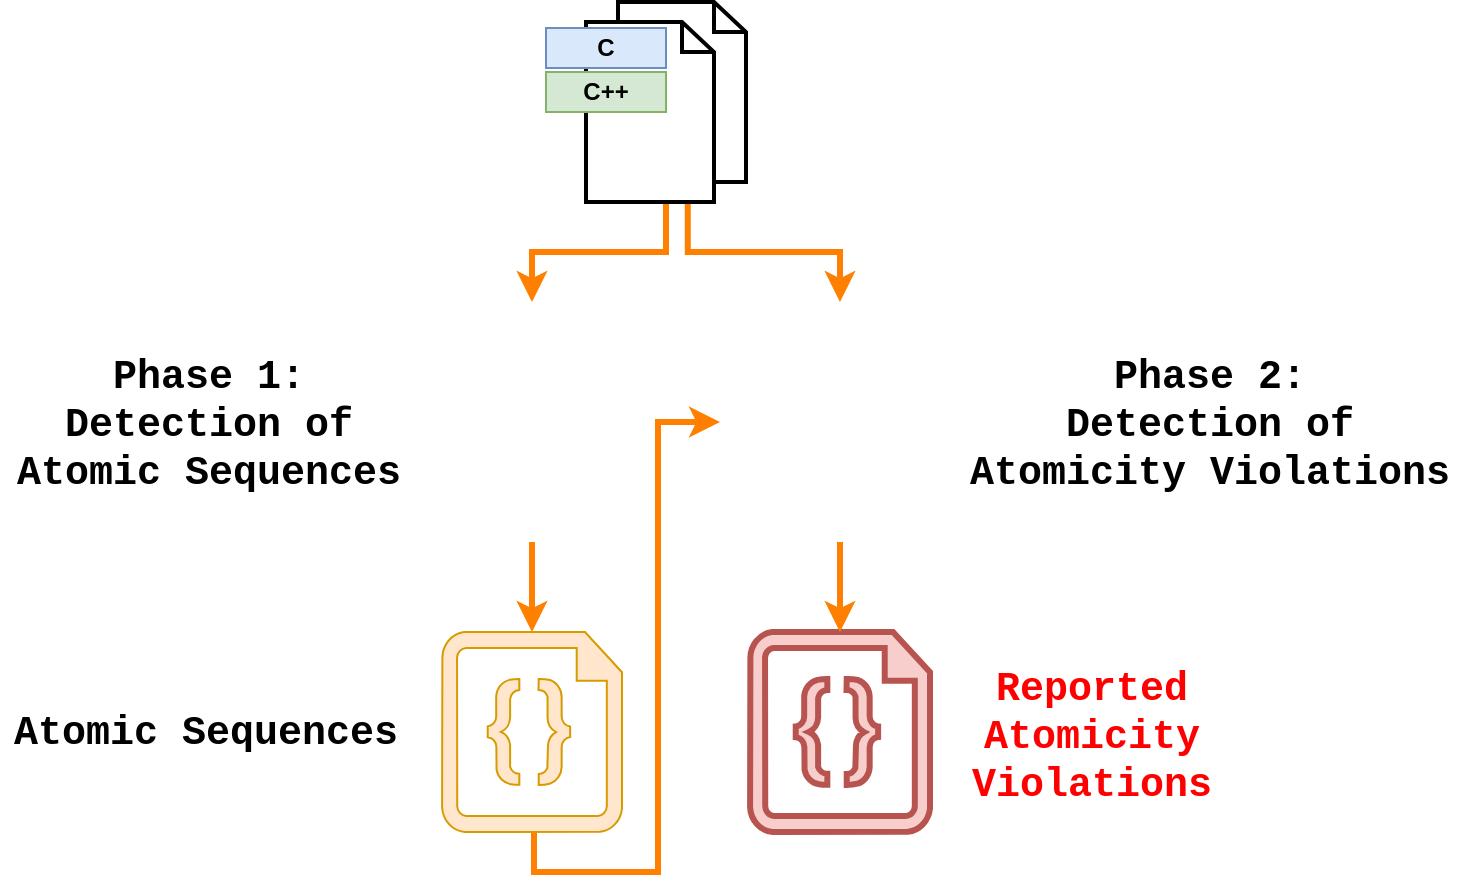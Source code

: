 <mxfile version="10.6.7" type="device"><diagram id="wk7u6ldWrJ3CNekJuvCV" name="Page-1"><mxGraphModel dx="1516" dy="890" grid="1" gridSize="10" guides="1" tooltips="1" connect="1" arrows="1" fold="1" page="1" pageScale="1" pageWidth="1169" pageHeight="827" math="0" shadow="0"><root><mxCell id="0"/><mxCell id="1" parent="0"/><mxCell id="4ySIvt9IZ8w0N5RjG7OX-10" value="" style="edgeStyle=orthogonalEdgeStyle;rounded=0;orthogonalLoop=1;jettySize=auto;html=1;fillColor=#fff2cc;strokeColor=#FF8000;strokeWidth=3;entryX=0.5;entryY=0;entryDx=0;entryDy=0;" parent="1" source="4ySIvt9IZ8w0N5RjG7OX-1" target="4ySIvt9IZ8w0N5RjG7OX-21" edge="1"><mxGeometry relative="1" as="geometry"><mxPoint x="598" y="159.714" as="targetPoint"/></mxGeometry></mxCell><mxCell id="4ySIvt9IZ8w0N5RjG7OX-21" value="" style="shape=image;html=1;verticalAlign=top;verticalLabelPosition=bottom;labelBackgroundColor=#ffffff;imageAspect=0;aspect=fixed;image=https://cdn1.iconfinder.com/data/icons/web-basic-2/512/721_gear__setting_engine_-128.png;strokeWidth=3;fontFamily=Courier New;fontSize=20;" parent="1" vertex="1"><mxGeometry x="417" y="260" width="120" height="120" as="geometry"/></mxCell><mxCell id="ocBfXX9qMfwj24x3nzPd-29" value="" style="shape=image;html=1;verticalAlign=top;verticalLabelPosition=bottom;labelBackgroundColor=#ffffff;imageAspect=0;aspect=fixed;image=https://cdn1.iconfinder.com/data/icons/web-basic-2/512/721_gear__setting_engine_-128.png;strokeWidth=3;fontFamily=Courier New;fontSize=20;" parent="1" vertex="1"><mxGeometry x="571" y="260" width="120" height="120" as="geometry"/></mxCell><mxCell id="4ySIvt9IZ8w0N5RjG7OX-23" value="Phase 1:&lt;br&gt;Detection of Atomic Sequences&lt;br&gt;" style="text;html=1;strokeColor=none;fillColor=none;align=center;verticalAlign=middle;whiteSpace=wrap;rounded=0;fontSize=20;fontFamily=Courier New;fontStyle=1" parent="1" vertex="1"><mxGeometry x="217" y="292" width="197" height="57" as="geometry"/></mxCell><mxCell id="4ySIvt9IZ8w0N5RjG7OX-29" value="Atomic Sequences" style="text;html=1;strokeColor=none;fillColor=none;align=center;verticalAlign=middle;whiteSpace=wrap;rounded=0;fontSize=20;fontFamily=Courier New;fontStyle=1" parent="1" vertex="1"><mxGeometry x="211" y="465" width="206" height="20" as="geometry"/></mxCell><mxCell id="ocBfXX9qMfwj24x3nzPd-26" value="" style="edgeStyle=orthogonalEdgeStyle;rounded=0;orthogonalLoop=1;jettySize=auto;html=1;fillColor=#fff2cc;strokeColor=#FF8000;strokeWidth=3;entryX=0.5;entryY=0;entryDx=0;entryDy=0;entryPerimeter=0;exitX=0.5;exitY=1;exitDx=0;exitDy=0;" parent="1" source="4ySIvt9IZ8w0N5RjG7OX-21" target="ocBfXX9qMfwj24x3nzPd-10" edge="1"><mxGeometry relative="1" as="geometry"><mxPoint x="488.882" y="269.529" as="targetPoint"/><mxPoint x="575" y="410" as="sourcePoint"/></mxGeometry></mxCell><mxCell id="ocBfXX9qMfwj24x3nzPd-31" value="Phase 2:&lt;br&gt;Detection of Atomicity Violations&lt;br&gt;" style="text;html=1;strokeColor=none;fillColor=none;align=center;verticalAlign=middle;whiteSpace=wrap;rounded=0;fontSize=20;fontFamily=Courier New;fontStyle=1" parent="1" vertex="1"><mxGeometry x="690" y="292" width="252" height="57" as="geometry"/></mxCell><mxCell id="ocBfXX9qMfwj24x3nzPd-34" value="" style="edgeStyle=orthogonalEdgeStyle;rounded=0;orthogonalLoop=1;jettySize=auto;html=1;fillColor=#fff2cc;strokeColor=#FF8000;strokeWidth=3;entryX=0.5;entryY=0;entryDx=0;entryDy=0;exitX=0.636;exitY=0.997;exitDx=0;exitDy=0;exitPerimeter=0;" parent="1" source="4ySIvt9IZ8w0N5RjG7OX-1" target="ocBfXX9qMfwj24x3nzPd-29" edge="1"><mxGeometry relative="1" as="geometry"><mxPoint x="488.429" y="269.714" as="targetPoint"/><mxPoint x="488.429" y="220" as="sourcePoint"/></mxGeometry></mxCell><mxCell id="4ySIvt9IZ8w0N5RjG7OX-1" value="" style="html=1;verticalLabelPosition=bottom;align=center;labelBackgroundColor=#ffffff;verticalAlign=top;strokeWidth=2;shadow=0;dashed=0;shape=mxgraph.ios7.icons.documents;" parent="1" vertex="1"><mxGeometry x="504" y="110" width="80" height="100" as="geometry"/></mxCell><mxCell id="4ySIvt9IZ8w0N5RjG7OX-4" value="C++" style="rounded=0;whiteSpace=wrap;html=1;fillColor=#d5e8d4;strokeColor=#82b366;fontStyle=1" parent="1" vertex="1"><mxGeometry x="484" y="145" width="60" height="20" as="geometry"/></mxCell><mxCell id="4ySIvt9IZ8w0N5RjG7OX-3" value="C" style="rounded=0;whiteSpace=wrap;html=1;fillColor=#dae8fc;strokeColor=#6c8ebf;fontStyle=1" parent="1" vertex="1"><mxGeometry x="484" y="123" width="60" height="20" as="geometry"/></mxCell><mxCell id="ocBfXX9qMfwj24x3nzPd-35" value="" style="verticalLabelPosition=bottom;html=1;verticalAlign=top;align=center;shape=mxgraph.azure.code_file;pointerEvents=1;strokeWidth=3;fillColor=#f8cecc;strokeColor=#b85450;fontStyle=0" parent="1" vertex="1"><mxGeometry x="586" y="425" width="90" height="100" as="geometry"/></mxCell><mxCell id="ocBfXX9qMfwj24x3nzPd-36" value="" style="edgeStyle=orthogonalEdgeStyle;rounded=0;orthogonalLoop=1;jettySize=auto;html=1;fillColor=#fff2cc;strokeColor=#FF8000;strokeWidth=3;entryX=0.5;entryY=0;entryDx=0;entryDy=0;entryPerimeter=0;exitX=0.5;exitY=1;exitDx=0;exitDy=0;" parent="1" source="ocBfXX9qMfwj24x3nzPd-29" target="ocBfXX9qMfwj24x3nzPd-35" edge="1"><mxGeometry relative="1" as="geometry"><mxPoint x="488.429" y="435.429" as="targetPoint"/><mxPoint x="488.429" y="389.714" as="sourcePoint"/></mxGeometry></mxCell><mxCell id="ocBfXX9qMfwj24x3nzPd-37" value="Reported Atomicity Violations" style="text;html=1;strokeColor=none;fillColor=none;align=center;verticalAlign=middle;whiteSpace=wrap;rounded=0;fontSize=20;fontFamily=Courier New;fontStyle=1;fontColor=#FF0000;" parent="1" vertex="1"><mxGeometry x="687" y="444" width="140" height="65" as="geometry"/></mxCell><mxCell id="ocBfXX9qMfwj24x3nzPd-38" value="" style="edgeStyle=orthogonalEdgeStyle;rounded=0;orthogonalLoop=1;jettySize=auto;html=1;fillColor=#fff2cc;strokeColor=#FF8000;strokeWidth=3;exitX=0.5;exitY=1;exitDx=0;exitDy=0;exitPerimeter=0;entryX=0;entryY=0.5;entryDx=0;entryDy=0;" parent="1" source="ocBfXX9qMfwj24x3nzPd-10" target="ocBfXX9qMfwj24x3nzPd-29" edge="1"><mxGeometry relative="1" as="geometry"><mxPoint x="845.071" y="640.214" as="targetPoint"/><mxPoint x="775.071" y="590.214" as="sourcePoint"/><Array as="points"><mxPoint x="478" y="525"/><mxPoint x="478" y="545"/><mxPoint x="540" y="545"/><mxPoint x="540" y="320"/></Array></mxGeometry></mxCell><mxCell id="ocBfXX9qMfwj24x3nzPd-10" value="" style="verticalLabelPosition=bottom;html=1;verticalAlign=top;align=center;shape=mxgraph.azure.code_file;pointerEvents=1;strokeWidth=1;fillColor=#ffe6cc;strokeColor=#d79b00;" parent="1" vertex="1"><mxGeometry x="432" y="425" width="90" height="100" as="geometry"/></mxCell></root></mxGraphModel></diagram></mxfile>